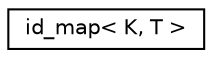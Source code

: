 digraph G
{
  edge [fontname="Helvetica",fontsize="10",labelfontname="Helvetica",labelfontsize="10"];
  node [fontname="Helvetica",fontsize="10",shape=record];
  rankdir=LR;
  Node1 [label="id_map\< K, T \>",height=0.2,width=0.4,color="black", fillcolor="white", style="filled",URL="$d6/db9/classid__map.html"];
}
